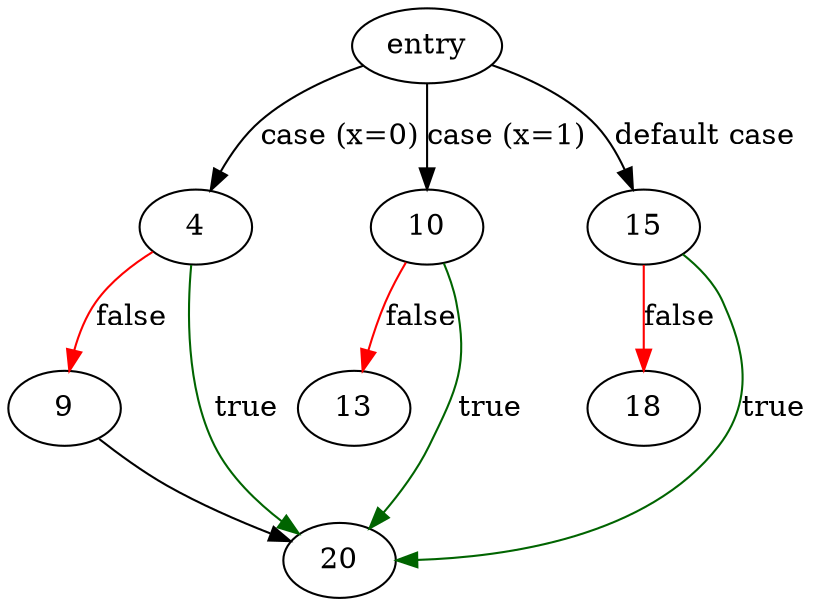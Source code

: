 digraph "xfclose" {
	// Node definitions.
	2 [label=entry];
	4;
	9;
	10;
	13;
	15;
	18;
	20;

	// Edge definitions.
	2 -> 4 [label="case (x=0)"];
	2 -> 10 [label="case (x=1)"];
	2 -> 15 [label="default case"];
	4 -> 9 [
		color=red
		label=false
	];
	4 -> 20 [
		color=darkgreen
		label=true
	];
	9 -> 20;
	10 -> 13 [
		color=red
		label=false
	];
	10 -> 20 [
		color=darkgreen
		label=true
	];
	15 -> 18 [
		color=red
		label=false
	];
	15 -> 20 [
		color=darkgreen
		label=true
	];
}